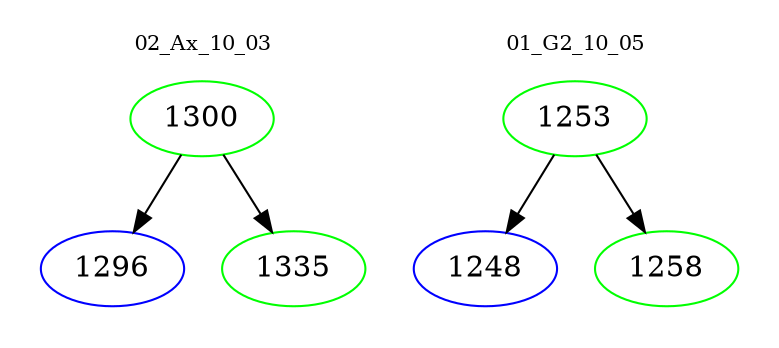 digraph{
subgraph cluster_0 {
color = white
label = "02_Ax_10_03";
fontsize=10;
T0_1300 [label="1300", color="green"]
T0_1300 -> T0_1296 [color="black"]
T0_1296 [label="1296", color="blue"]
T0_1300 -> T0_1335 [color="black"]
T0_1335 [label="1335", color="green"]
}
subgraph cluster_1 {
color = white
label = "01_G2_10_05";
fontsize=10;
T1_1253 [label="1253", color="green"]
T1_1253 -> T1_1248 [color="black"]
T1_1248 [label="1248", color="blue"]
T1_1253 -> T1_1258 [color="black"]
T1_1258 [label="1258", color="green"]
}
}
